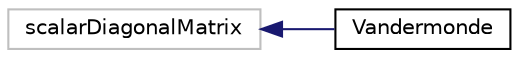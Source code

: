 digraph "Graphical Class Hierarchy"
{
  bgcolor="transparent";
  edge [fontname="Helvetica",fontsize="10",labelfontname="Helvetica",labelfontsize="10"];
  node [fontname="Helvetica",fontsize="10",shape=record];
  rankdir="LR";
  Node62 [label="scalarDiagonalMatrix",height=0.2,width=0.4,color="grey75"];
  Node62 -> Node0 [dir="back",color="midnightblue",fontsize="10",style="solid",fontname="Helvetica"];
  Node0 [label="Vandermonde",height=0.2,width=0.4,color="black",URL="$a02260.html",tooltip="Stores the second row of a Vandermonde matrix, and solves the associated linear system. "];
}

